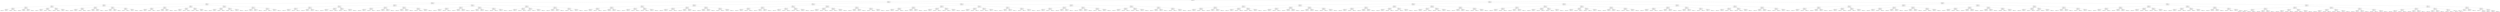 digraph G{
602373568 [label="Node{data=[3026, 3026]}"]
602373568 -> 252288051
252288051 [label="Node{data=[2222, 2222]}"]
252288051 -> 989074033
989074033 [label="Node{data=[1022, 1022]}"]
989074033 -> 1168431422
1168431422 [label="Node{data=[924, 924]}"]
1168431422 -> 1572189495
1572189495 [label="Node{data=[892, 892]}"]
1572189495 -> 505299638
505299638 [label="Node{data=[840, 840]}"]
505299638 -> 73641118
73641118 [label="Node{data=[832, 832]}"]
73641118 -> 1743648773
1743648773 [label="Node{data=[828, 828]}"]
1743648773 -> 394388930
394388930 [label="Node{data=[756, 756]}"]
394388930 -> 2078678646
2078678646 [label="Node{data=[742, 742]}"]
394388930 -> 1652050632
1652050632 [label="Node{data=[778, 778]}"]
1743648773 -> 1784523602
1784523602 [label="Node{data=[830, 830]}"]
1784523602 -> 1927998510
1927998510 [label="Node{data=[829, 829]}"]
1784523602 -> 968116651
968116651 [label="Node{data=[831, 831]}"]
73641118 -> 431651423
431651423 [label="Node{data=[836, 836]}"]
431651423 -> 515527937
515527937 [label="Node{data=[834, 834]}"]
515527937 -> 999575908
999575908 [label="Node{data=[833, 833]}"]
515527937 -> 544652972
544652972 [label="Node{data=[835, 835]}"]
431651423 -> 1783910527
1783910527 [label="Node{data=[838, 838]}"]
1783910527 -> 638194281
638194281 [label="Node{data=[837, 837]}"]
1783910527 -> 1066170557
1066170557 [label="Node{data=[839, 839]}"]
505299638 -> 714748478
714748478 [label="Node{data=[884, 884]}"]
714748478 -> 1652902074
1652902074 [label="Node{data=[844, 844]}"]
1652902074 -> 342530009
342530009 [label="Node{data=[842, 842]}"]
342530009 -> 1224694905
1224694905 [label="Node{data=[841, 841]}"]
342530009 -> 856661146
856661146 [label="Node{data=[843, 843]}"]
1652902074 -> 2064110297
2064110297 [label="Node{data=[859, 859]}"]
2064110297 -> 991123007
991123007 [label="Node{data=[847, 847]}"]
2064110297 -> 163432880
163432880 [label="Node{data=[873, 873]}"]
714748478 -> 1184460625
1184460625 [label="Node{data=[888, 888]}"]
1184460625 -> 55442497
55442497 [label="Node{data=[886, 886]}"]
55442497 -> 583983289
583983289 [label="Node{data=[885, 885]}"]
55442497 -> 1171868953
1171868953 [label="Node{data=[887, 887]}"]
1184460625 -> 1211580692
1211580692 [label="Node{data=[890, 890]}"]
1211580692 -> 611586983
611586983 [label="Node{data=[889, 889]}"]
1211580692 -> 1902830776
1902830776 [label="Node{data=[891, 891]}"]
1572189495 -> 2119491081
2119491081 [label="Node{data=[908, 908]}"]
2119491081 -> 211361590
211361590 [label="Node{data=[900, 900]}"]
211361590 -> 141876265
141876265 [label="Node{data=[896, 896]}"]
141876265 -> 773699259
773699259 [label="Node{data=[894, 894]}"]
773699259 -> 1994490343
1994490343 [label="Node{data=[893, 893]}"]
773699259 -> 843399330
843399330 [label="Node{data=[895, 895]}"]
141876265 -> 478041943
478041943 [label="Node{data=[898, 898]}"]
478041943 -> 1595249165
1595249165 [label="Node{data=[897, 897]}"]
478041943 -> 629268145
629268145 [label="Node{data=[899, 899]}"]
211361590 -> 1029298931
1029298931 [label="Node{data=[904, 904]}"]
1029298931 -> 1400108768
1400108768 [label="Node{data=[902, 902]}"]
1400108768 -> 545624953
545624953 [label="Node{data=[901, 901]}"]
1400108768 -> 190489998
190489998 [label="Node{data=[903, 903]}"]
1029298931 -> 2015848532
2015848532 [label="Node{data=[906, 906]}"]
2015848532 -> 883901766
883901766 [label="Node{data=[905, 905]}"]
2015848532 -> 943527665
943527665 [label="Node{data=[907, 907]}"]
2119491081 -> 1721086637
1721086637 [label="Node{data=[916, 916]}"]
1721086637 -> 624100323
624100323 [label="Node{data=[912, 912]}"]
624100323 -> 1803089782
1803089782 [label="Node{data=[910, 910]}"]
1803089782 -> 992149110
992149110 [label="Node{data=[909, 909]}"]
1803089782 -> 1885938533
1885938533 [label="Node{data=[911, 911]}"]
624100323 -> 1308105360
1308105360 [label="Node{data=[914, 914]}"]
1308105360 -> 1628931870
1628931870 [label="Node{data=[913, 913]}"]
1308105360 -> 1307182084
1307182084 [label="Node{data=[915, 915]}"]
1721086637 -> 1956734167
1956734167 [label="Node{data=[920, 920]}"]
1956734167 -> 2038484041
2038484041 [label="Node{data=[918, 918]}"]
2038484041 -> 619875088
619875088 [label="Node{data=[917, 917]}"]
2038484041 -> 967143854
967143854 [label="Node{data=[919, 919]}"]
1956734167 -> 1188900241
1188900241 [label="Node{data=[922, 922]}"]
1188900241 -> 968905607
968905607 [label="Node{data=[921, 921]}"]
1188900241 -> 156956068
156956068 [label="Node{data=[923, 923]}"]
1168431422 -> 459332896
459332896 [label="Node{data=[990, 990]}"]
459332896 -> 889113208
889113208 [label="Node{data=[940, 940]}"]
889113208 -> 261749515
261749515 [label="Node{data=[932, 932]}"]
261749515 -> 1370544265
1370544265 [label="Node{data=[928, 928]}"]
1370544265 -> 1277466178
1277466178 [label="Node{data=[926, 926]}"]
1277466178 -> 239806644
239806644 [label="Node{data=[925, 925]}"]
1277466178 -> 1321913301
1321913301 [label="Node{data=[927, 927]}"]
1370544265 -> 434714133
434714133 [label="Node{data=[930, 930]}"]
434714133 -> 1905735148
1905735148 [label="Node{data=[929, 929]}"]
434714133 -> 651083234
651083234 [label="Node{data=[931, 931]}"]
261749515 -> 1052921485
1052921485 [label="Node{data=[936, 936]}"]
1052921485 -> 1850449630
1850449630 [label="Node{data=[934, 934]}"]
1850449630 -> 649854638
649854638 [label="Node{data=[933, 933]}"]
1850449630 -> 1976133174
1976133174 [label="Node{data=[935, 935]}"]
1052921485 -> 1507059748
1507059748 [label="Node{data=[938, 938]}"]
1507059748 -> 1801203886
1801203886 [label="Node{data=[937, 937]}"]
1507059748 -> 309067237
309067237 [label="Node{data=[939, 939]}"]
889113208 -> 741200200
741200200 [label="Node{data=[982, 982]}"]
741200200 -> 1786355233
1786355233 [label="Node{data=[944, 944]}"]
1786355233 -> 1613367936
1613367936 [label="Node{data=[942, 942]}"]
1613367936 -> 769869749
769869749 [label="Node{data=[941, 941]}"]
1613367936 -> 1871078608
1871078608 [label="Node{data=[943, 943]}"]
1786355233 -> 1235777431
1235777431 [label="Node{data=[980, 980]}"]
1235777431 -> 2036734504
2036734504 [label="Node{data=[970, 970]}"]
1235777431 -> 1309615198
1309615198 [label="Node{data=[981, 981]}"]
741200200 -> 317946283
317946283 [label="Node{data=[986, 986]}"]
317946283 -> 409841837
409841837 [label="Node{data=[984, 984]}"]
409841837 -> 1368612562
1368612562 [label="Node{data=[983, 983]}"]
409841837 -> 1711910250
1711910250 [label="Node{data=[985, 985]}"]
317946283 -> 1866378785
1866378785 [label="Node{data=[988, 988]}"]
1866378785 -> 446923699
446923699 [label="Node{data=[987, 987]}"]
1866378785 -> 1359821819
1359821819 [label="Node{data=[989, 989]}"]
459332896 -> 2059710029
2059710029 [label="Node{data=[1006, 1006]}"]
2059710029 -> 1620138130
1620138130 [label="Node{data=[998, 998]}"]
1620138130 -> 1722409256
1722409256 [label="Node{data=[994, 994]}"]
1722409256 -> 1581505765
1581505765 [label="Node{data=[992, 992]}"]
1581505765 -> 19572646
19572646 [label="Node{data=[991, 991]}"]
1581505765 -> 1796549337
1796549337 [label="Node{data=[993, 993]}"]
1722409256 -> 1117533746
1117533746 [label="Node{data=[996, 996]}"]
1117533746 -> 41451120
41451120 [label="Node{data=[995, 995]}"]
1117533746 -> 1455156750
1455156750 [label="Node{data=[997, 997]}"]
1620138130 -> 347751906
347751906 [label="Node{data=[1002, 1002]}"]
347751906 -> 934595809
934595809 [label="Node{data=[1000, 1000]}"]
934595809 -> 1988018073
1988018073 [label="Node{data=[999, 999]}"]
934595809 -> 2134697158
2134697158 [label="Node{data=[1001, 1001]}"]
347751906 -> 963591062
963591062 [label="Node{data=[1004, 1004]}"]
963591062 -> 674048926
674048926 [label="Node{data=[1003, 1003]}"]
963591062 -> 724355957
724355957 [label="Node{data=[1005, 1005]}"]
2059710029 -> 858652674
858652674 [label="Node{data=[1014, 1014]}"]
858652674 -> 1943879290
1943879290 [label="Node{data=[1010, 1010]}"]
1943879290 -> 846043716
846043716 [label="Node{data=[1008, 1008]}"]
846043716 -> 2136447007
2136447007 [label="Node{data=[1007, 1007]}"]
846043716 -> 1010481639
1010481639 [label="Node{data=[1009, 1009]}"]
1943879290 -> 646868724
646868724 [label="Node{data=[1012, 1012]}"]
646868724 -> 2028957659
2028957659 [label="Node{data=[1011, 1011]}"]
646868724 -> 993757113
993757113 [label="Node{data=[1013, 1013]}"]
858652674 -> 1386734776
1386734776 [label="Node{data=[1018, 1018]}"]
1386734776 -> 118213078
118213078 [label="Node{data=[1016, 1016]}"]
118213078 -> 68812635
68812635 [label="Node{data=[1015, 1015]}"]
118213078 -> 1668855342
1668855342 [label="Node{data=[1017, 1017]}"]
1386734776 -> 236395741
236395741 [label="Node{data=[1020, 1020]}"]
236395741 -> 1468740016
1468740016 [label="Node{data=[1019, 1019]}"]
236395741 -> 480509757
480509757 [label="Node{data=[1021, 1021]}"]
989074033 -> 986506049
986506049 [label="Node{data=[2035, 2035]}"]
986506049 -> 202105137
202105137 [label="Node{data=[1534, 1534]}"]
202105137 -> 33773489
33773489 [label="Node{data=[1518, 1518]}"]
33773489 -> 31070939
31070939 [label="Node{data=[1404, 1404]}"]
31070939 -> 1548826442
1548826442 [label="Node{data=[1345, 1345]}"]
1548826442 -> 251676568
251676568 [label="Node{data=[1024, 1024]}"]
251676568 -> 396769046
396769046 [label="Node{data=[1023, 1023]}"]
251676568 -> 1190915067
1190915067 [label="Node{data=[1065, 1065]}"]
1548826442 -> 323321609
323321609 [label="Node{data=[1371, 1371]}"]
323321609 -> 519362174
519362174 [label="Node{data=[1370, 1370]}"]
323321609 -> 944524337
944524337 [label="Node{data=[1372, 1372]}"]
31070939 -> 569494768
569494768 [label="Node{data=[1514, 1514]}"]
569494768 -> 435442416
435442416 [label="Node{data=[1460, 1460]}"]
435442416 -> 554381462
554381462 [label="Node{data=[1445, 1445]}"]
435442416 -> 2080165186
2080165186 [label="Node{data=[1513, 1513]}"]
569494768 -> 1413814401
1413814401 [label="Node{data=[1516, 1516]}"]
1413814401 -> 1872601899
1872601899 [label="Node{data=[1515, 1515]}"]
1413814401 -> 401256910
401256910 [label="Node{data=[1517, 1517]}"]
33773489 -> 182581420
182581420 [label="Node{data=[1526, 1526]}"]
182581420 -> 1981577313
1981577313 [label="Node{data=[1522, 1522]}"]
1981577313 -> 1956256114
1956256114 [label="Node{data=[1520, 1520]}"]
1956256114 -> 918332142
918332142 [label="Node{data=[1519, 1519]}"]
1956256114 -> 857540621
857540621 [label="Node{data=[1521, 1521]}"]
1981577313 -> 651665791
651665791 [label="Node{data=[1524, 1524]}"]
651665791 -> 44203358
44203358 [label="Node{data=[1523, 1523]}"]
651665791 -> 1364853814
1364853814 [label="Node{data=[1525, 1525]}"]
182581420 -> 182203248
182203248 [label="Node{data=[1530, 1530]}"]
182203248 -> 295413517
295413517 [label="Node{data=[1528, 1528]}"]
295413517 -> 12738797
12738797 [label="Node{data=[1527, 1527]}"]
295413517 -> 20492151
20492151 [label="Node{data=[1529, 1529]}"]
182203248 -> 1779714963
1779714963 [label="Node{data=[1532, 1532]}"]
1779714963 -> 645610003
645610003 [label="Node{data=[1531, 1531]}"]
1779714963 -> 900592441
900592441 [label="Node{data=[1533, 1533]}"]
202105137 -> 1907007980
1907007980 [label="Node{data=[2019, 2019]}"]
1907007980 -> 967455897
967455897 [label="Node{data=[1584, 1584]}"]
967455897 -> 1191066141
1191066141 [label="Node{data=[1538, 1538]}"]
1191066141 -> 479210944
479210944 [label="Node{data=[1536, 1536]}"]
479210944 -> 940661375
940661375 [label="Node{data=[1535, 1535]}"]
479210944 -> 1350024984
1350024984 [label="Node{data=[1537, 1537]}"]
1191066141 -> 1735285209
1735285209 [label="Node{data=[1540, 1540]}"]
1735285209 -> 2056099545
2056099545 [label="Node{data=[1539, 1539]}"]
1735285209 -> 1216211285
1216211285 [label="Node{data=[1577, 1577]}"]
967455897 -> 631177277
631177277 [label="Node{data=[1708, 1708]}"]
631177277 -> 816457158
816457158 [label="Node{data=[1639, 1639]}"]
816457158 -> 638010964
638010964 [label="Node{data=[1623, 1623]}"]
816457158 -> 18293888
18293888 [label="Node{data=[1673, 1673]}"]
631177277 -> 1557414519
1557414519 [label="Node{data=[2017, 2017]}"]
1557414519 -> 1026672702
1026672702 [label="Node{data=[1969, 1969]}"]
1557414519 -> 563612714
563612714 [label="Node{data=[2018, 2018]}"]
1907007980 -> 429072317
429072317 [label="Node{data=[2027, 2027]}"]
429072317 -> 1730814210
1730814210 [label="Node{data=[2023, 2023]}"]
1730814210 -> 1416193505
1416193505 [label="Node{data=[2021, 2021]}"]
1416193505 -> 896649754
896649754 [label="Node{data=[2020, 2020]}"]
1416193505 -> 882787838
882787838 [label="Node{data=[2022, 2022]}"]
1730814210 -> 42618974
42618974 [label="Node{data=[2025, 2025]}"]
42618974 -> 500398979
500398979 [label="Node{data=[2024, 2024]}"]
42618974 -> 650724153
650724153 [label="Node{data=[2026, 2026]}"]
429072317 -> 1623081899
1623081899 [label="Node{data=[2031, 2031]}"]
1623081899 -> 820442946
820442946 [label="Node{data=[2029, 2029]}"]
820442946 -> 913280446
913280446 [label="Node{data=[2028, 2028]}"]
820442946 -> 1523830977
1523830977 [label="Node{data=[2030, 2030]}"]
1623081899 -> 1214407467
1214407467 [label="Node{data=[2033, 2033]}"]
1214407467 -> 1337577858
1337577858 [label="Node{data=[2032, 2032]}"]
1214407467 -> 99727286
99727286 [label="Node{data=[2034, 2034]}"]
986506049 -> 1096821265
1096821265 [label="Node{data=[2137, 2137]}"]
1096821265 -> 440427053
440427053 [label="Node{data=[2075, 2075]}"]
440427053 -> 460625190
460625190 [label="Node{data=[2043, 2043]}"]
460625190 -> 321969657
321969657 [label="Node{data=[2039, 2039]}"]
321969657 -> 1396722988
1396722988 [label="Node{data=[2037, 2037]}"]
1396722988 -> 1242045539
1242045539 [label="Node{data=[2036, 2036]}"]
1396722988 -> 1969909153
1969909153 [label="Node{data=[2038, 2038]}"]
321969657 -> 1612757472
1612757472 [label="Node{data=[2041, 2041]}"]
1612757472 -> 827896293
827896293 [label="Node{data=[2040, 2040]}"]
1612757472 -> 1002002601
1002002601 [label="Node{data=[2042, 2042]}"]
460625190 -> 488127770
488127770 [label="Node{data=[2047, 2047]}"]
488127770 -> 2022865120
2022865120 [label="Node{data=[2045, 2045]}"]
2022865120 -> 212937102
212937102 [label="Node{data=[2044, 2044]}"]
2022865120 -> 2101101729
2101101729 [label="Node{data=[2046, 2046]}"]
488127770 -> 563103473
563103473 [label="Node{data=[2049, 2049]}"]
563103473 -> 1252949851
1252949851 [label="Node{data=[2048, 2048]}"]
563103473 -> 1339474649
1339474649 [label="Node{data=[2074, 2074]}"]
440427053 -> 1355849422
1355849422 [label="Node{data=[2083, 2083]}"]
1355849422 -> 1934949867
1934949867 [label="Node{data=[2079, 2079]}"]
1934949867 -> 1253638269
1253638269 [label="Node{data=[2077, 2077]}"]
1253638269 -> 864080889
864080889 [label="Node{data=[2076, 2076]}"]
1253638269 -> 1735531945
1735531945 [label="Node{data=[2078, 2078]}"]
1934949867 -> 857546505
857546505 [label="Node{data=[2081, 2081]}"]
857546505 -> 832916479
832916479 [label="Node{data=[2080, 2080]}"]
857546505 -> 76499241
76499241 [label="Node{data=[2082, 2082]}"]
1355849422 -> 1936163652
1936163652 [label="Node{data=[2087, 2087]}"]
1936163652 -> 676937590
676937590 [label="Node{data=[2085, 2085]}"]
676937590 -> 867722033
867722033 [label="Node{data=[2084, 2084]}"]
676937590 -> 1291891310
1291891310 [label="Node{data=[2086, 2086]}"]
1936163652 -> 36861225
36861225 [label="Node{data=[2110, 2110]}"]
36861225 -> 1676757142
1676757142 [label="Node{data=[2105, 2105]}"]
36861225 -> 320871986
320871986 [label="Node{data=[2124, 2124]}"]
1096821265 -> 1534811642
1534811642 [label="Node{data=[2153, 2153]}"]
1534811642 -> 1257369729
1257369729 [label="Node{data=[2145, 2145]}"]
1257369729 -> 590197937
590197937 [label="Node{data=[2141, 2141]}"]
590197937 -> 812642152
812642152 [label="Node{data=[2139, 2139]}"]
812642152 -> 830136338
830136338 [label="Node{data=[2138, 2138]}"]
812642152 -> 1959422788
1959422788 [label="Node{data=[2140, 2140]}"]
590197937 -> 973914448
973914448 [label="Node{data=[2143, 2143]}"]
973914448 -> 1977052630
1977052630 [label="Node{data=[2142, 2142]}"]
973914448 -> 323709198
323709198 [label="Node{data=[2144, 2144]}"]
1257369729 -> 880582760
880582760 [label="Node{data=[2149, 2149]}"]
880582760 -> 1755767286
1755767286 [label="Node{data=[2147, 2147]}"]
1755767286 -> 651270377
651270377 [label="Node{data=[2146, 2146]}"]
1755767286 -> 1847232036
1847232036 [label="Node{data=[2148, 2148]}"]
880582760 -> 1068762223
1068762223 [label="Node{data=[2151, 2151]}"]
1068762223 -> 1623391038
1623391038 [label="Node{data=[2150, 2150]}"]
1068762223 -> 1249779999
1249779999 [label="Node{data=[2152, 2152]}"]
1534811642 -> 1886365138
1886365138 [label="Node{data=[2214, 2214]}"]
1886365138 -> 1869037772
1869037772 [label="Node{data=[2210, 2210]}"]
1869037772 -> 411782421
411782421 [label="Node{data=[2208, 2208]}"]
411782421 -> 591847874
591847874 [label="Node{data=[2185, 2185]}"]
411782421 -> 772440397
772440397 [label="Node{data=[2209, 2209]}"]
1869037772 -> 2076104032
2076104032 [label="Node{data=[2212, 2212]}"]
2076104032 -> 958389479
958389479 [label="Node{data=[2211, 2211]}"]
2076104032 -> 767779575
767779575 [label="Node{data=[2213, 2213]}"]
1886365138 -> 1463394027
1463394027 [label="Node{data=[2218, 2218]}"]
1463394027 -> 1520522425
1520522425 [label="Node{data=[2216, 2216]}"]
1520522425 -> 496915438
496915438 [label="Node{data=[2215, 2215]}"]
1520522425 -> 737959536
737959536 [label="Node{data=[2217, 2217]}"]
1463394027 -> 816399138
816399138 [label="Node{data=[2220, 2220]}"]
816399138 -> 1618861330
1618861330 [label="Node{data=[2219, 2219]}"]
816399138 -> 261350352
261350352 [label="Node{data=[2221, 2221]}"]
252288051 -> 1188377484
1188377484 [label="Node{data=[2648, 2648]}"]
1188377484 -> 1008719911
1008719911 [label="Node{data=[2401, 2401]}"]
1008719911 -> 847513595
847513595 [label="Node{data=[2289, 2289]}"]
847513595 -> 580513560
580513560 [label="Node{data=[2273, 2273]}"]
580513560 -> 1296032148
1296032148 [label="Node{data=[2230, 2230]}"]
1296032148 -> 254007028
254007028 [label="Node{data=[2226, 2226]}"]
254007028 -> 495625012
495625012 [label="Node{data=[2224, 2224]}"]
495625012 -> 1879473842
1879473842 [label="Node{data=[2223, 2223]}"]
495625012 -> 1116148327
1116148327 [label="Node{data=[2225, 2225]}"]
254007028 -> 1401092277
1401092277 [label="Node{data=[2228, 2228]}"]
1401092277 -> 467235570
467235570 [label="Node{data=[2227, 2227]}"]
1401092277 -> 1491692757
1491692757 [label="Node{data=[2229, 2229]}"]
1296032148 -> 579291525
579291525 [label="Node{data=[2234, 2234]}"]
579291525 -> 1711557168
1711557168 [label="Node{data=[2232, 2232]}"]
1711557168 -> 916122336
916122336 [label="Node{data=[2231, 2231]}"]
1711557168 -> 629585698
629585698 [label="Node{data=[2233, 2233]}"]
579291525 -> 1037375862
1037375862 [label="Node{data=[2271, 2271]}"]
1037375862 -> 2042925366
2042925366 [label="Node{data=[2235, 2235]}"]
1037375862 -> 409512196
409512196 [label="Node{data=[2272, 2272]}"]
580513560 -> 138879628
138879628 [label="Node{data=[2281, 2281]}"]
138879628 -> 491553883
491553883 [label="Node{data=[2277, 2277]}"]
491553883 -> 1088224229
1088224229 [label="Node{data=[2275, 2275]}"]
1088224229 -> 488725107
488725107 [label="Node{data=[2274, 2274]}"]
1088224229 -> 750999577
750999577 [label="Node{data=[2276, 2276]}"]
491553883 -> 1431596934
1431596934 [label="Node{data=[2279, 2279]}"]
1431596934 -> 1928373530
1928373530 [label="Node{data=[2278, 2278]}"]
1431596934 -> 1704303605
1704303605 [label="Node{data=[2280, 2280]}"]
138879628 -> 1403000014
1403000014 [label="Node{data=[2285, 2285]}"]
1403000014 -> 637434211
637434211 [label="Node{data=[2283, 2283]}"]
637434211 -> 1389478067
1389478067 [label="Node{data=[2282, 2282]}"]
637434211 -> 466793263
466793263 [label="Node{data=[2284, 2284]}"]
1403000014 -> 1208472319
1208472319 [label="Node{data=[2287, 2287]}"]
1208472319 -> 509911037
509911037 [label="Node{data=[2286, 2286]}"]
1208472319 -> 1114374362
1114374362 [label="Node{data=[2288, 2288]}"]
847513595 -> 1286178931
1286178931 [label="Node{data=[2385, 2385]}"]
1286178931 -> 986655539
986655539 [label="Node{data=[2351, 2351]}"]
986655539 -> 15646944
15646944 [label="Node{data=[2293, 2293]}"]
15646944 -> 581331703
581331703 [label="Node{data=[2291, 2291]}"]
581331703 -> 583828672
583828672 [label="Node{data=[2290, 2290]}"]
581331703 -> 1629070617
1629070617 [label="Node{data=[2292, 2292]}"]
15646944 -> 386301978
386301978 [label="Node{data=[2295, 2295]}"]
386301978 -> 107393503
107393503 [label="Node{data=[2294, 2294]}"]
386301978 -> 1087037271
1087037271 [label="Node{data=[2296, 2296]}"]
986655539 -> 1817676602
1817676602 [label="Node{data=[2381, 2381]}"]
1817676602 -> 1341309178
1341309178 [label="Node{data=[2379, 2379]}"]
1341309178 -> 2083088530
2083088530 [label="Node{data=[2378, 2378]}"]
1341309178 -> 1779380263
1779380263 [label="Node{data=[2380, 2380]}"]
1817676602 -> 978413575
978413575 [label="Node{data=[2383, 2383]}"]
978413575 -> 1669171879
1669171879 [label="Node{data=[2382, 2382]}"]
978413575 -> 1411842978
1411842978 [label="Node{data=[2384, 2384]}"]
1286178931 -> 1203412745
1203412745 [label="Node{data=[2393, 2393]}"]
1203412745 -> 1981466281
1981466281 [label="Node{data=[2389, 2389]}"]
1981466281 -> 2034061951
2034061951 [label="Node{data=[2387, 2387]}"]
2034061951 -> 367752425
367752425 [label="Node{data=[2386, 2386]}"]
2034061951 -> 112915338
112915338 [label="Node{data=[2388, 2388]}"]
1981466281 -> 641024634
641024634 [label="Node{data=[2391, 2391]}"]
641024634 -> 889733737
889733737 [label="Node{data=[2390, 2390]}"]
641024634 -> 2072650781
2072650781 [label="Node{data=[2392, 2392]}"]
1203412745 -> 721268293
721268293 [label="Node{data=[2397, 2397]}"]
721268293 -> 643244018
643244018 [label="Node{data=[2395, 2395]}"]
643244018 -> 1371216475
1371216475 [label="Node{data=[2394, 2394]}"]
643244018 -> 2067494589
2067494589 [label="Node{data=[2396, 2396]}"]
721268293 -> 1014198297
1014198297 [label="Node{data=[2399, 2399]}"]
1014198297 -> 583352554
583352554 [label="Node{data=[2398, 2398]}"]
1014198297 -> 723910443
723910443 [label="Node{data=[2400, 2400]}"]
1008719911 -> 185330284
185330284 [label="Node{data=[2462, 2462]}"]
185330284 -> 752857260
752857260 [label="Node{data=[2417, 2417]}"]
752857260 -> 613775309
613775309 [label="Node{data=[2409, 2409]}"]
613775309 -> 541919443
541919443 [label="Node{data=[2405, 2405]}"]
541919443 -> 1958862396
1958862396 [label="Node{data=[2403, 2403]}"]
1958862396 -> 634014424
634014424 [label="Node{data=[2402, 2402]}"]
1958862396 -> 711879347
711879347 [label="Node{data=[2404, 2404]}"]
541919443 -> 1647178941
1647178941 [label="Node{data=[2407, 2407]}"]
1647178941 -> 417855226
417855226 [label="Node{data=[2406, 2406]}"]
1647178941 -> 1871508404
1871508404 [label="Node{data=[2408, 2408]}"]
613775309 -> 921581316
921581316 [label="Node{data=[2413, 2413]}"]
921581316 -> 996910456
996910456 [label="Node{data=[2411, 2411]}"]
996910456 -> 480040137
480040137 [label="Node{data=[2410, 2410]}"]
996910456 -> 344294845
344294845 [label="Node{data=[2412, 2412]}"]
921581316 -> 1402263102
1402263102 [label="Node{data=[2415, 2415]}"]
1402263102 -> 900917585
900917585 [label="Node{data=[2414, 2414]}"]
1402263102 -> 1341282738
1341282738 [label="Node{data=[2416, 2416]}"]
752857260 -> 2011334044
2011334044 [label="Node{data=[2425, 2425]}"]
2011334044 -> 45254776
45254776 [label="Node{data=[2421, 2421]}"]
45254776 -> 543691038
543691038 [label="Node{data=[2419, 2419]}"]
543691038 -> 2097865576
2097865576 [label="Node{data=[2418, 2418]}"]
543691038 -> 514279216
514279216 [label="Node{data=[2420, 2420]}"]
45254776 -> 146865620
146865620 [label="Node{data=[2423, 2423]}"]
146865620 -> 1749085491
1749085491 [label="Node{data=[2422, 2422]}"]
146865620 -> 1115374320
1115374320 [label="Node{data=[2424, 2424]}"]
2011334044 -> 1723925320
1723925320 [label="Node{data=[2458, 2458]}"]
1723925320 -> 1767926809
1767926809 [label="Node{data=[2456, 2456]}"]
1767926809 -> 111558003
111558003 [label="Node{data=[2452, 2452]}"]
1767926809 -> 517112725
517112725 [label="Node{data=[2457, 2457]}"]
1723925320 -> 1894189124
1894189124 [label="Node{data=[2460, 2460]}"]
1894189124 -> 445489893
445489893 [label="Node{data=[2459, 2459]}"]
1894189124 -> 762792290
762792290 [label="Node{data=[2461, 2461]}"]
185330284 -> 666089842
666089842 [label="Node{data=[2566, 2566]}"]
666089842 -> 1868439784
1868439784 [label="Node{data=[2483, 2483]}"]
1868439784 -> 414395756
414395756 [label="Node{data=[2466, 2466]}"]
414395756 -> 261643073
261643073 [label="Node{data=[2464, 2464]}"]
261643073 -> 903486441
903486441 [label="Node{data=[2463, 2463]}"]
261643073 -> 731722970
731722970 [label="Node{data=[2465, 2465]}"]
414395756 -> 709145736
709145736 [label="Node{data=[2468, 2468]}"]
709145736 -> 1733013714
1733013714 [label="Node{data=[2467, 2467]}"]
709145736 -> 36436609
36436609 [label="Node{data=[2469, 2469]}"]
1868439784 -> 1079129594
1079129594 [label="Node{data=[2534, 2534]}"]
1079129594 -> 1329412492
1329412492 [label="Node{data=[2503, 2503]}"]
1329412492 -> 1967840665
1967840665 [label="Node{data=[2502, 2502]}"]
1329412492 -> 677957187
677957187 [label="Node{data=[2504, 2504]}"]
1079129594 -> 2042942289
2042942289 [label="Node{data=[2564, 2564]}"]
2042942289 -> 1603499196
1603499196 [label="Node{data=[2563, 2563]}"]
2042942289 -> 2090261698
2090261698 [label="Node{data=[2565, 2565]}"]
666089842 -> 316809157
316809157 [label="Node{data=[2640, 2640]}"]
316809157 -> 1306728595
1306728595 [label="Node{data=[2636, 2636]}"]
1306728595 -> 160543495
160543495 [label="Node{data=[2602, 2602]}"]
160543495 -> 1126895163
1126895163 [label="Node{data=[2597, 2597]}"]
160543495 -> 1094008236
1094008236 [label="Node{data=[2609, 2609]}"]
1306728595 -> 340230809
340230809 [label="Node{data=[2638, 2638]}"]
340230809 -> 281678493
281678493 [label="Node{data=[2637, 2637]}"]
340230809 -> 185310313
185310313 [label="Node{data=[2639, 2639]}"]
316809157 -> 1673201913
1673201913 [label="Node{data=[2644, 2644]}"]
1673201913 -> 1262488925
1262488925 [label="Node{data=[2642, 2642]}"]
1262488925 -> 190750802
190750802 [label="Node{data=[2641, 2641]}"]
1262488925 -> 1549901188
1549901188 [label="Node{data=[2643, 2643]}"]
1673201913 -> 1738979889
1738979889 [label="Node{data=[2646, 2646]}"]
1738979889 -> 751266173
751266173 [label="Node{data=[2645, 2645]}"]
1738979889 -> 1382355079
1382355079 [label="Node{data=[2647, 2647]}"]
1188377484 -> 37235442
37235442 [label="Node{data=[2726, 2726]}"]
37235442 -> 1352499126
1352499126 [label="Node{data=[2694, 2694]}"]
1352499126 -> 1199994969
1199994969 [label="Node{data=[2664, 2664]}"]
1199994969 -> 1025353990
1025353990 [label="Node{data=[2656, 2656]}"]
1025353990 -> 2117168109
2117168109 [label="Node{data=[2652, 2652]}"]
2117168109 -> 1173019474
1173019474 [label="Node{data=[2650, 2650]}"]
1173019474 -> 827991814
827991814 [label="Node{data=[2649, 2649]}"]
1173019474 -> 1633680818
1633680818 [label="Node{data=[2651, 2651]}"]
2117168109 -> 340036727
340036727 [label="Node{data=[2654, 2654]}"]
340036727 -> 124249574
124249574 [label="Node{data=[2653, 2653]}"]
340036727 -> 1734705179
1734705179 [label="Node{data=[2655, 2655]}"]
1025353990 -> 2043233064
2043233064 [label="Node{data=[2660, 2660]}"]
2043233064 -> 1230917458
1230917458 [label="Node{data=[2658, 2658]}"]
1230917458 -> 1907284810
1907284810 [label="Node{data=[2657, 2657]}"]
1230917458 -> 973142076
973142076 [label="Node{data=[2659, 2659]}"]
2043233064 -> 157494359
157494359 [label="Node{data=[2662, 2662]}"]
157494359 -> 855426806
855426806 [label="Node{data=[2661, 2661]}"]
157494359 -> 890191720
890191720 [label="Node{data=[2663, 2663]}"]
1199994969 -> 150204653
150204653 [label="Node{data=[2672, 2672]}"]
150204653 -> 409105456
409105456 [label="Node{data=[2668, 2668]}"]
409105456 -> 1283312316
1283312316 [label="Node{data=[2666, 2666]}"]
1283312316 -> 4544548
4544548 [label="Node{data=[2665, 2665]}"]
1283312316 -> 388412505
388412505 [label="Node{data=[2667, 2667]}"]
409105456 -> 485392761
485392761 [label="Node{data=[2670, 2670]}"]
485392761 -> 1055162482
1055162482 [label="Node{data=[2669, 2669]}"]
485392761 -> 340425714
340425714 [label="Node{data=[2671, 2671]}"]
150204653 -> 921469278
921469278 [label="Node{data=[2690, 2690]}"]
921469278 -> 1583426483
1583426483 [label="Node{data=[2674, 2674]}"]
1583426483 -> 1151129373
1151129373 [label="Node{data=[2673, 2673]}"]
1583426483 -> 55484823
55484823 [label="Node{data=[2679, 2679]}"]
921469278 -> 1375352529
1375352529 [label="Node{data=[2692, 2692]}"]
1375352529 -> 110212078
110212078 [label="Node{data=[2691, 2691]}"]
1375352529 -> 605530142
605530142 [label="Node{data=[2693, 2693]}"]
1352499126 -> 1378084626
1378084626 [label="Node{data=[2710, 2710]}"]
1378084626 -> 1391398713
1391398713 [label="Node{data=[2702, 2702]}"]
1391398713 -> 1500170313
1500170313 [label="Node{data=[2698, 2698]}"]
1500170313 -> 1076157474
1076157474 [label="Node{data=[2696, 2696]}"]
1076157474 -> 234006595
234006595 [label="Node{data=[2695, 2695]}"]
1076157474 -> 659486723
659486723 [label="Node{data=[2697, 2697]}"]
1500170313 -> 686380067
686380067 [label="Node{data=[2700, 2700]}"]
686380067 -> 1321879760
1321879760 [label="Node{data=[2699, 2699]}"]
686380067 -> 1457668602
1457668602 [label="Node{data=[2701, 2701]}"]
1391398713 -> 104609221
104609221 [label="Node{data=[2706, 2706]}"]
104609221 -> 1687560557
1687560557 [label="Node{data=[2704, 2704]}"]
1687560557 -> 2013686247
2013686247 [label="Node{data=[2703, 2703]}"]
1687560557 -> 1009719948
1009719948 [label="Node{data=[2705, 2705]}"]
104609221 -> 1541046993
1541046993 [label="Node{data=[2708, 2708]}"]
1541046993 -> 244469134
244469134 [label="Node{data=[2707, 2707]}"]
1541046993 -> 1167086826
1167086826 [label="Node{data=[2709, 2709]}"]
1378084626 -> 28302766
28302766 [label="Node{data=[2718, 2718]}"]
28302766 -> 241961792
241961792 [label="Node{data=[2714, 2714]}"]
241961792 -> 302963006
302963006 [label="Node{data=[2712, 2712]}"]
302963006 -> 1442769041
1442769041 [label="Node{data=[2711, 2711]}"]
302963006 -> 709041453
709041453 [label="Node{data=[2713, 2713]}"]
241961792 -> 1151018286
1151018286 [label="Node{data=[2716, 2716]}"]
1151018286 -> 540595114
540595114 [label="Node{data=[2715, 2715]}"]
1151018286 -> 44047708
44047708 [label="Node{data=[2717, 2717]}"]
28302766 -> 809030224
809030224 [label="Node{data=[2722, 2722]}"]
809030224 -> 764879660
764879660 [label="Node{data=[2720, 2720]}"]
764879660 -> 1263800503
1263800503 [label="Node{data=[2719, 2719]}"]
764879660 -> 1235009148
1235009148 [label="Node{data=[2721, 2721]}"]
809030224 -> 1061179213
1061179213 [label="Node{data=[2724, 2724]}"]
1061179213 -> 735741386
735741386 [label="Node{data=[2723, 2723]}"]
1061179213 -> 1080097198
1080097198 [label="Node{data=[2725, 2725]}"]
37235442 -> 1822670976
1822670976 [label="Node{data=[2994, 2994]}"]
1822670976 -> 1369751678
1369751678 [label="Node{data=[2742, 2742]}"]
1369751678 -> 783285077
783285077 [label="Node{data=[2734, 2734]}"]
783285077 -> 1766185639
1766185639 [label="Node{data=[2730, 2730]}"]
1766185639 -> 454078671
454078671 [label="Node{data=[2728, 2728]}"]
454078671 -> 1816147171
1816147171 [label="Node{data=[2727, 2727]}"]
454078671 -> 1029971821
1029971821 [label="Node{data=[2729, 2729]}"]
1766185639 -> 2058578564
2058578564 [label="Node{data=[2732, 2732]}"]
2058578564 -> 1681603541
1681603541 [label="Node{data=[2731, 2731]}"]
2058578564 -> 162659485
162659485 [label="Node{data=[2733, 2733]}"]
783285077 -> 338892209
338892209 [label="Node{data=[2738, 2738]}"]
338892209 -> 1966455545
1966455545 [label="Node{data=[2736, 2736]}"]
1966455545 -> 1215156761
1215156761 [label="Node{data=[2735, 2735]}"]
1966455545 -> 1321114269
1321114269 [label="Node{data=[2737, 2737]}"]
338892209 -> 1118601318
1118601318 [label="Node{data=[2740, 2740]}"]
1118601318 -> 437655736
437655736 [label="Node{data=[2739, 2739]}"]
1118601318 -> 1020132601
1020132601 [label="Node{data=[2741, 2741]}"]
1369751678 -> 111010703
111010703 [label="Node{data=[2941, 2941]}"]
111010703 -> 538246282
538246282 [label="Node{data=[2781, 2781]}"]
538246282 -> 174978024
174978024 [label="Node{data=[2744, 2744]}"]
174978024 -> 1494547560
1494547560 [label="Node{data=[2743, 2743]}"]
174978024 -> 813497694
813497694 [label="Node{data=[2769, 2769]}"]
538246282 -> 923510647
923510647 [label="Node{data=[2878, 2878]}"]
923510647 -> 1377628365
1377628365 [label="Node{data=[2796, 2796]}"]
923510647 -> 748007770
748007770 [label="Node{data=[2896, 2896]}"]
111010703 -> 2077503387
2077503387 [label="Node{data=[2990, 2990]}"]
2077503387 -> 286138249
286138249 [label="Node{data=[2988, 2988]}"]
286138249 -> 606150653
606150653 [label="Node{data=[2973, 2973]}"]
286138249 -> 633304386
633304386 [label="Node{data=[2989, 2989]}"]
2077503387 -> 2135764633
2135764633 [label="Node{data=[2992, 2992]}"]
2135764633 -> 517899438
517899438 [label="Node{data=[2991, 2991]}"]
2135764633 -> 850177663
850177663 [label="Node{data=[2993, 2993]}"]
1822670976 -> 1818740749
1818740749 [label="Node{data=[3010, 3010]}"]
1818740749 -> 2051545854
2051545854 [label="Node{data=[3002, 3002]}"]
2051545854 -> 274275053
274275053 [label="Node{data=[2998, 2998]}"]
274275053 -> 1196523983
1196523983 [label="Node{data=[2996, 2996]}"]
1196523983 -> 354684552
354684552 [label="Node{data=[2995, 2995]}"]
1196523983 -> 797014328
797014328 [label="Node{data=[2997, 2997]}"]
274275053 -> 2002223191
2002223191 [label="Node{data=[3000, 3000]}"]
2002223191 -> 1019422859
1019422859 [label="Node{data=[2999, 2999]}"]
2002223191 -> 161882581
161882581 [label="Node{data=[3001, 3001]}"]
2051545854 -> 768262496
768262496 [label="Node{data=[3006, 3006]}"]
768262496 -> 1716828598
1716828598 [label="Node{data=[3004, 3004]}"]
1716828598 -> 1131823751
1131823751 [label="Node{data=[3003, 3003]}"]
1716828598 -> 2070313909
2070313909 [label="Node{data=[3005, 3005]}"]
768262496 -> 6059128
6059128 [label="Node{data=[3008, 3008]}"]
6059128 -> 1124529356
1124529356 [label="Node{data=[3007, 3007]}"]
6059128 -> 840295505
840295505 [label="Node{data=[3009, 3009]}"]
1818740749 -> 2061929077
2061929077 [label="Node{data=[3018, 3018]}"]
2061929077 -> 427478757
427478757 [label="Node{data=[3014, 3014]}"]
427478757 -> 1840183698
1840183698 [label="Node{data=[3012, 3012]}"]
1840183698 -> 1879355162
1879355162 [label="Node{data=[3011, 3011]}"]
1840183698 -> 1056908877
1056908877 [label="Node{data=[3013, 3013]}"]
427478757 -> 1899879057
1899879057 [label="Node{data=[3016, 3016]}"]
1899879057 -> 1799741261
1799741261 [label="Node{data=[3015, 3015]}"]
1899879057 -> 1055707456
1055707456 [label="Node{data=[3017, 3017]}"]
2061929077 -> 2036745630
2036745630 [label="Node{data=[3022, 3022]}"]
2036745630 -> 1712382321
1712382321 [label="Node{data=[3020, 3020]}"]
1712382321 -> 602596681
602596681 [label="Node{data=[3019, 3019]}"]
1712382321 -> 2069124773
2069124773 [label="Node{data=[3021, 3021]}"]
2036745630 -> 819312356
819312356 [label="Node{data=[3024, 3024]}"]
819312356 -> 1362084582
1362084582 [label="Node{data=[3023, 3023]}"]
819312356 -> 630961447
630961447 [label="Node{data=[3025, 3025]}"]
602373568 -> 2082684495
2082684495 [label="Node{data=[5214, 5214]}"]
2082684495 -> 1641862585
1641862585 [label="Node{data=[3902, 3902]}"]
1641862585 -> 1313543062
1313543062 [label="Node{data=[3639, 3639]}"]
1313543062 -> 906081781
906081781 [label="Node{data=[3092, 3092]}"]
906081781 -> 1395995708
1395995708 [label="Node{data=[3076, 3076]}"]
1395995708 -> 1422086910
1422086910 [label="Node{data=[3068, 3068]}"]
1422086910 -> 1115831379
1115831379 [label="Node{data=[3064, 3064]}"]
1115831379 -> 2039973867
2039973867 [label="Node{data=[3062, 3062]}"]
2039973867 -> 66705457
66705457 [label="Node{data=[3061, 3061]}"]
2039973867 -> 1298345490
1298345490 [label="Node{data=[3063, 3063]}"]
1115831379 -> 508621641
508621641 [label="Node{data=[3066, 3066]}"]
508621641 -> 1539151799
1539151799 [label="Node{data=[3065, 3065]}"]
508621641 -> 373875873
373875873 [label="Node{data=[3067, 3067]}"]
1422086910 -> 1116687300
1116687300 [label="Node{data=[3072, 3072]}"]
1116687300 -> 1532764775
1532764775 [label="Node{data=[3070, 3070]}"]
1532764775 -> 1818957460
1818957460 [label="Node{data=[3069, 3069]}"]
1532764775 -> 1029147220
1029147220 [label="Node{data=[3071, 3071]}"]
1116687300 -> 87959377
87959377 [label="Node{data=[3074, 3074]}"]
87959377 -> 1061909131
1061909131 [label="Node{data=[3073, 3073]}"]
87959377 -> 186653760
186653760 [label="Node{data=[3075, 3075]}"]
1395995708 -> 170140250
170140250 [label="Node{data=[3084, 3084]}"]
170140250 -> 2127861984
2127861984 [label="Node{data=[3080, 3080]}"]
2127861984 -> 443507355
443507355 [label="Node{data=[3078, 3078]}"]
443507355 -> 287752074
287752074 [label="Node{data=[3077, 3077]}"]
443507355 -> 985360646
985360646 [label="Node{data=[3079, 3079]}"]
2127861984 -> 1618142505
1618142505 [label="Node{data=[3082, 3082]}"]
1618142505 -> 23607302
23607302 [label="Node{data=[3081, 3081]}"]
1618142505 -> 622206286
622206286 [label="Node{data=[3083, 3083]}"]
170140250 -> 1141158835
1141158835 [label="Node{data=[3088, 3088]}"]
1141158835 -> 858283447
858283447 [label="Node{data=[3086, 3086]}"]
858283447 -> 1933634524
1933634524 [label="Node{data=[3085, 3085]}"]
858283447 -> 1713992855
1713992855 [label="Node{data=[3087, 3087]}"]
1141158835 -> 122804938
122804938 [label="Node{data=[3090, 3090]}"]
122804938 -> 1986394738
1986394738 [label="Node{data=[3089, 3089]}"]
122804938 -> 34599273
34599273 [label="Node{data=[3091, 3091]}"]
906081781 -> 791650419
791650419 [label="Node{data=[3588, 3588]}"]
791650419 -> 639740118
639740118 [label="Node{data=[3525, 3525]}"]
639740118 -> 2135842826
2135842826 [label="Node{data=[3450, 3450]}"]
2135842826 -> 37179955
37179955 [label="Node{data=[3386, 3386]}"]
37179955 -> 1346983486
1346983486 [label="Node{data=[3173, 3173]}"]
37179955 -> 2072327161
2072327161 [label="Node{data=[3427, 3427]}"]
2135842826 -> 2009547443
2009547443 [label="Node{data=[3494, 3494]}"]
2009547443 -> 1331241138
1331241138 [label="Node{data=[3461, 3461]}"]
2009547443 -> 1429960641
1429960641 [label="Node{data=[3514, 3514]}"]
639740118 -> 125013092
125013092 [label="Node{data=[3584, 3584]}"]
125013092 -> 1257018595
1257018595 [label="Node{data=[3582, 3582]}"]
1257018595 -> 1278632380
1278632380 [label="Node{data=[3562, 3562]}"]
1257018595 -> 1119720068
1119720068 [label="Node{data=[3583, 3583]}"]
125013092 -> 1505109531
1505109531 [label="Node{data=[3586, 3586]}"]
1505109531 -> 2001988162
2001988162 [label="Node{data=[3585, 3585]}"]
1505109531 -> 144133781
144133781 [label="Node{data=[3587, 3587]}"]
791650419 -> 638637233
638637233 [label="Node{data=[3596, 3596]}"]
638637233 -> 1316927638
1316927638 [label="Node{data=[3592, 3592]}"]
1316927638 -> 639060705
639060705 [label="Node{data=[3590, 3590]}"]
639060705 -> 340151120
340151120 [label="Node{data=[3589, 3589]}"]
639060705 -> 886288437
886288437 [label="Node{data=[3591, 3591]}"]
1316927638 -> 265425969
265425969 [label="Node{data=[3594, 3594]}"]
265425969 -> 319690600
319690600 [label="Node{data=[3593, 3593]}"]
265425969 -> 901042834
901042834 [label="Node{data=[3595, 3595]}"]
638637233 -> 483368457
483368457 [label="Node{data=[3635, 3635]}"]
483368457 -> 52654653
52654653 [label="Node{data=[3633, 3633]}"]
52654653 -> 1618313318
1618313318 [label="Node{data=[3597, 3597]}"]
52654653 -> 1942417080
1942417080 [label="Node{data=[3634, 3634]}"]
483368457 -> 328800543
328800543 [label="Node{data=[3637, 3637]}"]
328800543 -> 196289483
196289483 [label="Node{data=[3636, 3636]}"]
328800543 -> 1191830635
1191830635 [label="Node{data=[3638, 3638]}"]
1313543062 -> 58614044
58614044 [label="Node{data=[3680, 3680]}"]
58614044 -> 1484050829
1484050829 [label="Node{data=[3655, 3655]}"]
1484050829 -> 1246432307
1246432307 [label="Node{data=[3647, 3647]}"]
1246432307 -> 1122599853
1122599853 [label="Node{data=[3643, 3643]}"]
1122599853 -> 846167149
846167149 [label="Node{data=[3641, 3641]}"]
846167149 -> 1281960724
1281960724 [label="Node{data=[3640, 3640]}"]
846167149 -> 1590795326
1590795326 [label="Node{data=[3642, 3642]}"]
1122599853 -> 1345034402
1345034402 [label="Node{data=[3645, 3645]}"]
1345034402 -> 426646238
426646238 [label="Node{data=[3644, 3644]}"]
1345034402 -> 475702124
475702124 [label="Node{data=[3646, 3646]}"]
1246432307 -> 1312357557
1312357557 [label="Node{data=[3651, 3651]}"]
1312357557 -> 1113232216
1113232216 [label="Node{data=[3649, 3649]}"]
1113232216 -> 730585383
730585383 [label="Node{data=[3648, 3648]}"]
1113232216 -> 1644383993
1644383993 [label="Node{data=[3650, 3650]}"]
1312357557 -> 1800915800
1800915800 [label="Node{data=[3653, 3653]}"]
1800915800 -> 2105623865
2105623865 [label="Node{data=[3652, 3652]}"]
1800915800 -> 137820495
137820495 [label="Node{data=[3654, 3654]}"]
1484050829 -> 1882851894
1882851894 [label="Node{data=[3672, 3672]}"]
1882851894 -> 627180130
627180130 [label="Node{data=[3668, 3668]}"]
627180130 -> 1379738490
1379738490 [label="Node{data=[3666, 3666]}"]
1379738490 -> 1836991731
1836991731 [label="Node{data=[3656, 3656]}"]
1379738490 -> 1303746768
1303746768 [label="Node{data=[3667, 3667]}"]
627180130 -> 2029117974
2029117974 [label="Node{data=[3670, 3670]}"]
2029117974 -> 1139550337
1139550337 [label="Node{data=[3669, 3669]}"]
2029117974 -> 1546302931
1546302931 [label="Node{data=[3671, 3671]}"]
1882851894 -> 1027134878
1027134878 [label="Node{data=[3676, 3676]}"]
1027134878 -> 1252942205
1252942205 [label="Node{data=[3674, 3674]}"]
1252942205 -> 1755635849
1755635849 [label="Node{data=[3673, 3673]}"]
1252942205 -> 1630098531
1630098531 [label="Node{data=[3675, 3675]}"]
1027134878 -> 440859133
440859133 [label="Node{data=[3678, 3678]}"]
440859133 -> 601544257
601544257 [label="Node{data=[3677, 3677]}"]
440859133 -> 1823857179
1823857179 [label="Node{data=[3679, 3679]}"]
58614044 -> 1200882082
1200882082 [label="Node{data=[3886, 3886]}"]
1200882082 -> 1781567932
1781567932 [label="Node{data=[3863, 3863]}"]
1781567932 -> 531442277
531442277 [label="Node{data=[3711, 3711]}"]
531442277 -> 1569349257
1569349257 [label="Node{data=[3682, 3682]}"]
1569349257 -> 989121931
989121931 [label="Node{data=[3681, 3681]}"]
1569349257 -> 1420232216
1420232216 [label="Node{data=[3683, 3683]}"]
531442277 -> 581951723
581951723 [label="Node{data=[3817, 3817]}"]
581951723 -> 761170977
761170977 [label="Node{data=[3720, 3720]}"]
581951723 -> 828019860
828019860 [label="Node{data=[3853, 3853]}"]
1781567932 -> 1562493793
1562493793 [label="Node{data=[3882, 3882]}"]
1562493793 -> 13944982
13944982 [label="Node{data=[3880, 3880]}"]
13944982 -> 1504863017
1504863017 [label="Node{data=[3879, 3879]}"]
13944982 -> 1017754303
1017754303 [label="Node{data=[3881, 3881]}"]
1562493793 -> 1866482816
1866482816 [label="Node{data=[3884, 3884]}"]
1866482816 -> 1240904070
1240904070 [label="Node{data=[3883, 3883]}"]
1866482816 -> 51849402
51849402 [label="Node{data=[3885, 3885]}"]
1200882082 -> 1918520877
1918520877 [label="Node{data=[3894, 3894]}"]
1918520877 -> 533950626
533950626 [label="Node{data=[3890, 3890]}"]
533950626 -> 1674938463
1674938463 [label="Node{data=[3888, 3888]}"]
1674938463 -> 1505570407
1505570407 [label="Node{data=[3887, 3887]}"]
1674938463 -> 2041981019
2041981019 [label="Node{data=[3889, 3889]}"]
533950626 -> 2103710127
2103710127 [label="Node{data=[3892, 3892]}"]
2103710127 -> 842852652
842852652 [label="Node{data=[3891, 3891]}"]
2103710127 -> 37893914
37893914 [label="Node{data=[3893, 3893]}"]
1918520877 -> 1249780729
1249780729 [label="Node{data=[3898, 3898]}"]
1249780729 -> 390769264
390769264 [label="Node{data=[3896, 3896]}"]
390769264 -> 1122649148
1122649148 [label="Node{data=[3895, 3895]}"]
390769264 -> 1367560604
1367560604 [label="Node{data=[3897, 3897]}"]
1249780729 -> 1784267198
1784267198 [label="Node{data=[3900, 3900]}"]
1784267198 -> 679673775
679673775 [label="Node{data=[3899, 3899]}"]
1784267198 -> 945390887
945390887 [label="Node{data=[3901, 3901]}"]
1641862585 -> 1939680257
1939680257 [label="Node{data=[5030, 5030]}"]
1939680257 -> 1466779645
1466779645 [label="Node{data=[4426, 4426]}"]
1466779645 -> 1756210488
1756210488 [label="Node{data=[4273, 4273]}"]
1756210488 -> 480863671
480863671 [label="Node{data=[3949, 3949]}"]
480863671 -> 114212615
114212615 [label="Node{data=[3945, 3945]}"]
114212615 -> 992039564
992039564 [label="Node{data=[3943, 3943]}"]
992039564 -> 1050719413
1050719413 [label="Node{data=[3903, 3903]}"]
992039564 -> 1769204235
1769204235 [label="Node{data=[3944, 3944]}"]
114212615 -> 448157349
448157349 [label="Node{data=[3947, 3947]}"]
448157349 -> 724746829
724746829 [label="Node{data=[3946, 3946]}"]
448157349 -> 269274754
269274754 [label="Node{data=[3948, 3948]}"]
480863671 -> 1725517114
1725517114 [label="Node{data=[4174, 4174]}"]
1725517114 -> 1324497978
1324497978 [label="Node{data=[4104, 4104]}"]
1324497978 -> 1945091843
1945091843 [label="Node{data=[3976, 3976]}"]
1324497978 -> 90248994
90248994 [label="Node{data=[4118, 4118]}"]
1725517114 -> 696068649
696068649 [label="Node{data=[4229, 4229]}"]
696068649 -> 1991364816
1991364816 [label="Node{data=[4184, 4184]}"]
696068649 -> 2024308386
2024308386 [label="Node{data=[4271, 4271]}"]
1756210488 -> 1979563666
1979563666 [label="Node{data=[4366, 4366]}"]
1979563666 -> 890371686
890371686 [label="Node{data=[4362, 4362]}"]
890371686 -> 1298042692
1298042692 [label="Node{data=[4360, 4360]}"]
1298042692 -> 1991812387
1991812387 [label="Node{data=[4299, 4299]}"]
1298042692 -> 1848216648
1848216648 [label="Node{data=[4361, 4361]}"]
890371686 -> 1425128741
1425128741 [label="Node{data=[4364, 4364]}"]
1425128741 -> 1844194384
1844194384 [label="Node{data=[4363, 4363]}"]
1425128741 -> 1590566259
1590566259 [label="Node{data=[4365, 4365]}"]
1979563666 -> 2082967854
2082967854 [label="Node{data=[4370, 4370]}"]
2082967854 -> 627442458
627442458 [label="Node{data=[4368, 4368]}"]
627442458 -> 694433098
694433098 [label="Node{data=[4367, 4367]}"]
627442458 -> 124752016
124752016 [label="Node{data=[4369, 4369]}"]
2082967854 -> 1191305138
1191305138 [label="Node{data=[4372, 4372]}"]
1191305138 -> 1391094427
1391094427 [label="Node{data=[4371, 4371]}"]
1191305138 -> 1512885225
1512885225 [label="Node{data=[4407, 4407]}"]
1466779645 -> 565984044
565984044 [label="Node{data=[4564, 4564]}"]
565984044 -> 1753844966
1753844966 [label="Node{data=[4508, 4508]}"]
1753844966 -> 1765187038
1765187038 [label="Node{data=[4504, 4504]}"]
1765187038 -> 1434022034
1434022034 [label="Node{data=[4502, 4502]}"]
1434022034 -> 366761034
366761034 [label="Node{data=[4449, 4449]}"]
1434022034 -> 831915179
831915179 [label="Node{data=[4503, 4503]}"]
1765187038 -> 1813227306
1813227306 [label="Node{data=[4506, 4506]}"]
1813227306 -> 1928374234
1928374234 [label="Node{data=[4505, 4505]}"]
1813227306 -> 91866058
91866058 [label="Node{data=[4507, 4507]}"]
1753844966 -> 80424082
80424082 [label="Node{data=[4560, 4560]}"]
80424082 -> 1972433366
1972433366 [label="Node{data=[4510, 4510]}"]
1972433366 -> 36259529
36259529 [label="Node{data=[4509, 4509]}"]
1972433366 -> 1233498837
1233498837 [label="Node{data=[4511, 4511]}"]
80424082 -> 343390411
343390411 [label="Node{data=[4562, 4562]}"]
343390411 -> 1721497042
1721497042 [label="Node{data=[4561, 4561]}"]
343390411 -> 785180870
785180870 [label="Node{data=[4563, 4563]}"]
565984044 -> 1245439184
1245439184 [label="Node{data=[4632, 4632]}"]
1245439184 -> 1671670972
1671670972 [label="Node{data=[4568, 4568]}"]
1671670972 -> 1513087103
1513087103 [label="Node{data=[4566, 4566]}"]
1513087103 -> 334280996
334280996 [label="Node{data=[4565, 4565]}"]
1513087103 -> 115655405
115655405 [label="Node{data=[4567, 4567]}"]
1671670972 -> 2027702465
2027702465 [label="Node{data=[4570, 4570]}"]
2027702465 -> 1574265789
1574265789 [label="Node{data=[4569, 4569]}"]
2027702465 -> 730252474
730252474 [label="Node{data=[4571, 4571]}"]
1245439184 -> 190154893
190154893 [label="Node{data=[5026, 5026]}"]
190154893 -> 299189094
299189094 [label="Node{data=[5024, 5024]}"]
299189094 -> 1735070314
1735070314 [label="Node{data=[4992, 4992]}"]
299189094 -> 2052438313
2052438313 [label="Node{data=[5025, 5025]}"]
190154893 -> 1566787342
1566787342 [label="Node{data=[5028, 5028]}"]
1566787342 -> 1721168311
1721168311 [label="Node{data=[5027, 5027]}"]
1566787342 -> 1506887501
1506887501 [label="Node{data=[5029, 5029]}"]
1939680257 -> 244986287
244986287 [label="Node{data=[5180, 5180]}"]
244986287 -> 1233542213
1233542213 [label="Node{data=[5164, 5164]}"]
1233542213 -> 407635851
407635851 [label="Node{data=[5066, 5066]}"]
407635851 -> 1274335456
1274335456 [label="Node{data=[5034, 5034]}"]
1274335456 -> 339515256
339515256 [label="Node{data=[5032, 5032]}"]
339515256 -> 1864598990
1864598990 [label="Node{data=[5031, 5031]}"]
339515256 -> 397125630
397125630 [label="Node{data=[5033, 5033]}"]
1274335456 -> 2058688059
2058688059 [label="Node{data=[5036, 5036]}"]
2058688059 -> 180541762
180541762 [label="Node{data=[5035, 5035]}"]
2058688059 -> 2042372129
2042372129 [label="Node{data=[5037, 5037]}"]
407635851 -> 870509759
870509759 [label="Node{data=[5160, 5160]}"]
870509759 -> 1639198774
1639198774 [label="Node{data=[5106, 5106]}"]
1639198774 -> 2107698571
2107698571 [label="Node{data=[5067, 5067]}"]
1639198774 -> 1703241526
1703241526 [label="Node{data=[5121, 5121]}"]
870509759 -> 1101461549
1101461549 [label="Node{data=[5162, 5162]}"]
1101461549 -> 30627247
30627247 [label="Node{data=[5161, 5161]}"]
1101461549 -> 2078620843
2078620843 [label="Node{data=[5163, 5163]}"]
1233542213 -> 890722358
890722358 [label="Node{data=[5172, 5172]}"]
890722358 -> 1132898601
1132898601 [label="Node{data=[5168, 5168]}"]
1132898601 -> 1491329755
1491329755 [label="Node{data=[5166, 5166]}"]
1491329755 -> 179412232
179412232 [label="Node{data=[5165, 5165]}"]
1491329755 -> 99136128
99136128 [label="Node{data=[5167, 5167]}"]
1132898601 -> 1943117045
1943117045 [label="Node{data=[5170, 5170]}"]
1943117045 -> 887311726
887311726 [label="Node{data=[5169, 5169]}"]
1943117045 -> 851234599
851234599 [label="Node{data=[5171, 5171]}"]
890722358 -> 1920993090
1920993090 [label="Node{data=[5176, 5176]}"]
1920993090 -> 231279571
231279571 [label="Node{data=[5174, 5174]}"]
231279571 -> 594526009
594526009 [label="Node{data=[5173, 5173]}"]
231279571 -> 2004781444
2004781444 [label="Node{data=[5175, 5175]}"]
1920993090 -> 95828542
95828542 [label="Node{data=[5178, 5178]}"]
95828542 -> 1080307400
1080307400 [label="Node{data=[5177, 5177]}"]
95828542 -> 514643850
514643850 [label="Node{data=[5179, 5179]}"]
244986287 -> 496852850
496852850 [label="Node{data=[5198, 5198]}"]
496852850 -> 701423925
701423925 [label="Node{data=[5188, 5188]}"]
701423925 -> 1211992234
1211992234 [label="Node{data=[5184, 5184]}"]
1211992234 -> 819271328
819271328 [label="Node{data=[5182, 5182]}"]
819271328 -> 1204070663
1204070663 [label="Node{data=[5181, 5181]}"]
819271328 -> 433930115
433930115 [label="Node{data=[5183, 5183]}"]
1211992234 -> 1023515850
1023515850 [label="Node{data=[5186, 5186]}"]
1023515850 -> 628751836
628751836 [label="Node{data=[5185, 5185]}"]
1023515850 -> 1192752357
1192752357 [label="Node{data=[5187, 5187]}"]
701423925 -> 935787171
935787171 [label="Node{data=[5194, 5194]}"]
935787171 -> 110151517
110151517 [label="Node{data=[5190, 5190]}"]
110151517 -> 1819102542
1819102542 [label="Node{data=[5189, 5189]}"]
110151517 -> 337980666
337980666 [label="Node{data=[5193, 5193]}"]
935787171 -> 347524927
347524927 [label="Node{data=[5196, 5196]}"]
347524927 -> 345786587
345786587 [label="Node{data=[5195, 5195]}"]
347524927 -> 312303675
312303675 [label="Node{data=[5197, 5197]}"]
496852850 -> 795004014
795004014 [label="Node{data=[5206, 5206]}"]
795004014 -> 219099530
219099530 [label="Node{data=[5202, 5202]}"]
219099530 -> 2074307168
2074307168 [label="Node{data=[5200, 5200]}"]
2074307168 -> 38162839
38162839 [label="Node{data=[5199, 5199]}"]
2074307168 -> 998177805
998177805 [label="Node{data=[5201, 5201]}"]
219099530 -> 1325992329
1325992329 [label="Node{data=[5204, 5204]}"]
1325992329 -> 790207074
790207074 [label="Node{data=[5203, 5203]}"]
1325992329 -> 526626047
526626047 [label="Node{data=[5205, 5205]}"]
795004014 -> 1404151178
1404151178 [label="Node{data=[5210, 5210]}"]
1404151178 -> 1425255220
1425255220 [label="Node{data=[5208, 5208]}"]
1425255220 -> 928702786
928702786 [label="Node{data=[5207, 5207]}"]
1425255220 -> 895268610
895268610 [label="Node{data=[5209, 5209]}"]
1404151178 -> 1797249494
1797249494 [label="Node{data=[5212, 5212]}"]
1797249494 -> 578577802
578577802 [label="Node{data=[5211, 5211]}"]
1797249494 -> 1120714870
1120714870 [label="Node{data=[5213, 5213]}"]
2082684495 -> 318282634
318282634 [label="Node{data=[5799, 5799]}"]
318282634 -> 121381226
121381226 [label="Node{data=[5531, 5531]}"]
121381226 -> 1185760306
1185760306 [label="Node{data=[5499, 5499]}"]
1185760306 -> 1657201633
1657201633 [label="Node{data=[5476, 5476]}"]
1657201633 -> 875823352
875823352 [label="Node{data=[5222, 5222]}"]
875823352 -> 1390760037
1390760037 [label="Node{data=[5218, 5218]}"]
1390760037 -> 2126840543
2126840543 [label="Node{data=[5216, 5216]}"]
2126840543 -> 726216461
726216461 [label="Node{data=[5215, 5215]}"]
2126840543 -> 1064225116
1064225116 [label="Node{data=[5217, 5217]}"]
1390760037 -> 1198571692
1198571692 [label="Node{data=[5220, 5220]}"]
1198571692 -> 292942183
292942183 [label="Node{data=[5219, 5219]}"]
1198571692 -> 1940292867
1940292867 [label="Node{data=[5221, 5221]}"]
875823352 -> 978032130
978032130 [label="Node{data=[5336, 5336]}"]
978032130 -> 2071938119
2071938119 [label="Node{data=[5250, 5250]}"]
2071938119 -> 1161788550
1161788550 [label="Node{data=[5223, 5223]}"]
2071938119 -> 41318335
41318335 [label="Node{data=[5252, 5252]}"]
978032130 -> 1693125237
1693125237 [label="Node{data=[5391, 5391]}"]
1693125237 -> 1698113491
1698113491 [label="Node{data=[5367, 5367]}"]
1693125237 -> 1540533439
1540533439 [label="Node{data=[5400, 5400]}"]
1657201633 -> 1789457397
1789457397 [label="Node{data=[5484, 5484]}"]
1789457397 -> 1445782647
1445782647 [label="Node{data=[5480, 5480]}"]
1445782647 -> 175724766
175724766 [label="Node{data=[5478, 5478]}"]
175724766 -> 1149287034
1149287034 [label="Node{data=[5477, 5477]}"]
175724766 -> 1771757124
1771757124 [label="Node{data=[5479, 5479]}"]
1445782647 -> 1487175772
1487175772 [label="Node{data=[5482, 5482]}"]
1487175772 -> 417045566
417045566 [label="Node{data=[5481, 5481]}"]
1487175772 -> 1506391605
1506391605 [label="Node{data=[5483, 5483]}"]
1789457397 -> 1713257398
1713257398 [label="Node{data=[5488, 5488]}"]
1713257398 -> 449114441
449114441 [label="Node{data=[5486, 5486]}"]
449114441 -> 1589290051
1589290051 [label="Node{data=[5485, 5485]}"]
449114441 -> 1247201727
1247201727 [label="Node{data=[5487, 5487]}"]
1713257398 -> 1560451272
1560451272 [label="Node{data=[5490, 5490]}"]
1560451272 -> 1618044056
1618044056 [label="Node{data=[5489, 5489]}"]
1560451272 -> 1801604201
1801604201 [label="Node{data=[5491, 5491]}"]
1185760306 -> 386235275
386235275 [label="Node{data=[5515, 5515]}"]
386235275 -> 1586001275
1586001275 [label="Node{data=[5507, 5507]}"]
1586001275 -> 892772246
892772246 [label="Node{data=[5503, 5503]}"]
892772246 -> 1288608861
1288608861 [label="Node{data=[5501, 5501]}"]
1288608861 -> 1890287468
1890287468 [label="Node{data=[5500, 5500]}"]
1288608861 -> 1830158255
1830158255 [label="Node{data=[5502, 5502]}"]
892772246 -> 1818101684
1818101684 [label="Node{data=[5505, 5505]}"]
1818101684 -> 1422545430
1422545430 [label="Node{data=[5504, 5504]}"]
1818101684 -> 2142308348
2142308348 [label="Node{data=[5506, 5506]}"]
1586001275 -> 1025210146
1025210146 [label="Node{data=[5511, 5511]}"]
1025210146 -> 568632466
568632466 [label="Node{data=[5509, 5509]}"]
568632466 -> 657987674
657987674 [label="Node{data=[5508, 5508]}"]
568632466 -> 1354851750
1354851750 [label="Node{data=[5510, 5510]}"]
1025210146 -> 906345211
906345211 [label="Node{data=[5513, 5513]}"]
906345211 -> 851531933
851531933 [label="Node{data=[5512, 5512]}"]
906345211 -> 1432124503
1432124503 [label="Node{data=[5514, 5514]}"]
386235275 -> 241950479
241950479 [label="Node{data=[5523, 5523]}"]
241950479 -> 354578011
354578011 [label="Node{data=[5519, 5519]}"]
354578011 -> 765446610
765446610 [label="Node{data=[5517, 5517]}"]
765446610 -> 454538994
454538994 [label="Node{data=[5516, 5516]}"]
765446610 -> 1272217912
1272217912 [label="Node{data=[5518, 5518]}"]
354578011 -> 1292005039
1292005039 [label="Node{data=[5521, 5521]}"]
1292005039 -> 503381892
503381892 [label="Node{data=[5520, 5520]}"]
1292005039 -> 939948688
939948688 [label="Node{data=[5522, 5522]}"]
241950479 -> 1463087593
1463087593 [label="Node{data=[5527, 5527]}"]
1463087593 -> 161323702
161323702 [label="Node{data=[5525, 5525]}"]
161323702 -> 276343006
276343006 [label="Node{data=[5524, 5524]}"]
161323702 -> 455185083
455185083 [label="Node{data=[5526, 5526]}"]
1463087593 -> 1802146703
1802146703 [label="Node{data=[5529, 5529]}"]
1802146703 -> 239594622
239594622 [label="Node{data=[5528, 5528]}"]
1802146703 -> 1529649968
1529649968 [label="Node{data=[5530, 5530]}"]
121381226 -> 1284472484
1284472484 [label="Node{data=[5572, 5572]}"]
1284472484 -> 1942387281
1942387281 [label="Node{data=[5556, 5556]}"]
1942387281 -> 1112755275
1112755275 [label="Node{data=[5548, 5548]}"]
1112755275 -> 2098838058
2098838058 [label="Node{data=[5544, 5544]}"]
2098838058 -> 1255444851
1255444851 [label="Node{data=[5542, 5542]}"]
1255444851 -> 176189066
176189066 [label="Node{data=[5532, 5532]}"]
1255444851 -> 1391024773
1391024773 [label="Node{data=[5543, 5543]}"]
2098838058 -> 1653695000
1653695000 [label="Node{data=[5546, 5546]}"]
1653695000 -> 211826736
211826736 [label="Node{data=[5545, 5545]}"]
1653695000 -> 98431760
98431760 [label="Node{data=[5547, 5547]}"]
1112755275 -> 494447708
494447708 [label="Node{data=[5552, 5552]}"]
494447708 -> 1947241545
1947241545 [label="Node{data=[5550, 5550]}"]
1947241545 -> 2038188867
2038188867 [label="Node{data=[5549, 5549]}"]
1947241545 -> 324231695
324231695 [label="Node{data=[5551, 5551]}"]
494447708 -> 1267803765
1267803765 [label="Node{data=[5554, 5554]}"]
1267803765 -> 999528842
999528842 [label="Node{data=[5553, 5553]}"]
1267803765 -> 548334568
548334568 [label="Node{data=[5555, 5555]}"]
1942387281 -> 686143208
686143208 [label="Node{data=[5564, 5564]}"]
686143208 -> 1787141903
1787141903 [label="Node{data=[5560, 5560]}"]
1787141903 -> 1300042780
1300042780 [label="Node{data=[5558, 5558]}"]
1300042780 -> 450578416
450578416 [label="Node{data=[5557, 5557]}"]
1300042780 -> 529326261
529326261 [label="Node{data=[5559, 5559]}"]
1787141903 -> 1496807852
1496807852 [label="Node{data=[5562, 5562]}"]
1496807852 -> 2085571426
2085571426 [label="Node{data=[5561, 5561]}"]
1496807852 -> 1013671900
1013671900 [label="Node{data=[5563, 5563]}"]
686143208 -> 1150988716
1150988716 [label="Node{data=[5568, 5568]}"]
1150988716 -> 637684362
637684362 [label="Node{data=[5566, 5566]}"]
637684362 -> 537923955
537923955 [label="Node{data=[5565, 5565]}"]
637684362 -> 1201854250
1201854250 [label="Node{data=[5567, 5567]}"]
1150988716 -> 1453595043
1453595043 [label="Node{data=[5570, 5570]}"]
1453595043 -> 1648779239
1648779239 [label="Node{data=[5569, 5569]}"]
1453595043 -> 1123897685
1123897685 [label="Node{data=[5571, 5571]}"]
1284472484 -> 330814887
330814887 [label="Node{data=[5740, 5740]}"]
330814887 -> 1705553779
1705553779 [label="Node{data=[5580, 5580]}"]
1705553779 -> 901868870
901868870 [label="Node{data=[5576, 5576]}"]
901868870 -> 496952658
496952658 [label="Node{data=[5574, 5574]}"]
496952658 -> 816386475
816386475 [label="Node{data=[5573, 5573]}"]
496952658 -> 282784762
282784762 [label="Node{data=[5575, 5575]}"]
901868870 -> 776935418
776935418 [label="Node{data=[5578, 5578]}"]
776935418 -> 1142014740
1142014740 [label="Node{data=[5577, 5577]}"]
776935418 -> 1011721844
1011721844 [label="Node{data=[5579, 5579]}"]
1705553779 -> 2068825892
2068825892 [label="Node{data=[5736, 5736]}"]
2068825892 -> 761921392
761921392 [label="Node{data=[5631, 5631]}"]
761921392 -> 1739227306
1739227306 [label="Node{data=[5608, 5608]}"]
761921392 -> 914748461
914748461 [label="Node{data=[5659, 5659]}"]
2068825892 -> 871785278
871785278 [label="Node{data=[5738, 5738]}"]
871785278 -> 1367771215
1367771215 [label="Node{data=[5737, 5737]}"]
871785278 -> 1645931781
1645931781 [label="Node{data=[5739, 5739]}"]
330814887 -> 2066172407
2066172407 [label="Node{data=[5748, 5748]}"]
2066172407 -> 2068326974
2068326974 [label="Node{data=[5744, 5744]}"]
2068326974 -> 510202344
510202344 [label="Node{data=[5742, 5742]}"]
510202344 -> 724481509
724481509 [label="Node{data=[5741, 5741]}"]
510202344 -> 1787246982
1787246982 [label="Node{data=[5743, 5743]}"]
2068326974 -> 1352988466
1352988466 [label="Node{data=[5746, 5746]}"]
1352988466 -> 110381727
110381727 [label="Node{data=[5745, 5745]}"]
1352988466 -> 1489716789
1489716789 [label="Node{data=[5747, 5747]}"]
2066172407 -> 198381475
198381475 [label="Node{data=[5795, 5795]}"]
198381475 -> 2092528780
2092528780 [label="Node{data=[5778, 5778]}"]
2092528780 -> 1482492214
1482492214 [label="Node{data=[5749, 5749]}"]
2092528780 -> 1520768742
1520768742 [label="Node{data=[5794, 5794]}"]
198381475 -> 1234740230
1234740230 [label="Node{data=[5797, 5797]}"]
1234740230 -> 2117252269
2117252269 [label="Node{data=[5796, 5796]}"]
1234740230 -> 1318459108
1318459108 [label="Node{data=[5798, 5798]}"]
318282634 -> 1022770166
1022770166 [label="Node{data=[6077, 6077]}"]
1022770166 -> 809631994
809631994 [label="Node{data=[6045, 6045]}"]
809631994 -> 1530813827
1530813827 [label="Node{data=[5959, 5959]}"]
1530813827 -> 627130678
627130678 [label="Node{data=[5807, 5807]}"]
627130678 -> 675669991
675669991 [label="Node{data=[5803, 5803]}"]
675669991 -> 144734149
144734149 [label="Node{data=[5801, 5801]}"]
144734149 -> 568062231
568062231 [label="Node{data=[5800, 5800]}"]
144734149 -> 245132523
245132523 [label="Node{data=[5802, 5802]}"]
675669991 -> 165791744
165791744 [label="Node{data=[5805, 5805]}"]
165791744 -> 41191590
41191590 [label="Node{data=[5804, 5804]}"]
165791744 -> 2094629558
2094629558 [label="Node{data=[5806, 5806]}"]
627130678 -> 298795762
298795762 [label="Node{data=[5955, 5955]}"]
298795762 -> 375994627
375994627 [label="Node{data=[5934, 5934]}"]
375994627 -> 813605584
813605584 [label="Node{data=[5858, 5858]}"]
375994627 -> 150107
150107 [label="Node{data=[5951, 5951]}"]
298795762 -> 1798389883
1798389883 [label="Node{data=[5957, 5957]}"]
1798389883 -> 877649215
877649215 [label="Node{data=[5956, 5956]}"]
1798389883 -> 1902285124
1902285124 [label="Node{data=[5958, 5958]}"]
1530813827 -> 1663065505
1663065505 [label="Node{data=[5996, 5996]}"]
1663065505 -> 41155366
41155366 [label="Node{data=[5963, 5963]}"]
41155366 -> 1218410610
1218410610 [label="Node{data=[5961, 5961]}"]
1218410610 -> 756164756
756164756 [label="Node{data=[5960, 5960]}"]
1218410610 -> 1287566786
1287566786 [label="Node{data=[5962, 5962]}"]
41155366 -> 1367989688
1367989688 [label="Node{data=[5965, 5965]}"]
1367989688 -> 1650881299
1650881299 [label="Node{data=[5964, 5964]}"]
1367989688 -> 1586274627
1586274627 [label="Node{data=[5966, 5966]}"]
1663065505 -> 1730482165
1730482165 [label="Node{data=[6041, 6041]}"]
1730482165 -> 2027846324
2027846324 [label="Node{data=[6039, 6039]}"]
2027846324 -> 695300183
695300183 [label="Node{data=[6028, 6028]}"]
2027846324 -> 306993795
306993795 [label="Node{data=[6040, 6040]}"]
1730482165 -> 1566156184
1566156184 [label="Node{data=[6043, 6043]}"]
1566156184 -> 1448705885
1448705885 [label="Node{data=[6042, 6042]}"]
1566156184 -> 1955089929
1955089929 [label="Node{data=[6044, 6044]}"]
809631994 -> 73439833
73439833 [label="Node{data=[6061, 6061]}"]
73439833 -> 344295976
344295976 [label="Node{data=[6053, 6053]}"]
344295976 -> 163294322
163294322 [label="Node{data=[6049, 6049]}"]
163294322 -> 1064653642
1064653642 [label="Node{data=[6047, 6047]}"]
1064653642 -> 1070052527
1070052527 [label="Node{data=[6046, 6046]}"]
1064653642 -> 128691637
128691637 [label="Node{data=[6048, 6048]}"]
163294322 -> 1403476238
1403476238 [label="Node{data=[6051, 6051]}"]
1403476238 -> 1188937523
1188937523 [label="Node{data=[6050, 6050]}"]
1403476238 -> 1153239435
1153239435 [label="Node{data=[6052, 6052]}"]
344295976 -> 513921708
513921708 [label="Node{data=[6057, 6057]}"]
513921708 -> 2007471967
2007471967 [label="Node{data=[6055, 6055]}"]
2007471967 -> 1554553535
1554553535 [label="Node{data=[6054, 6054]}"]
2007471967 -> 1886728688
1886728688 [label="Node{data=[6056, 6056]}"]
513921708 -> 1615968736
1615968736 [label="Node{data=[6059, 6059]}"]
1615968736 -> 721930202
721930202 [label="Node{data=[6058, 6058]}"]
1615968736 -> 862117223
862117223 [label="Node{data=[6060, 6060]}"]
73439833 -> 1782681674
1782681674 [label="Node{data=[6069, 6069]}"]
1782681674 -> 120760923
120760923 [label="Node{data=[6065, 6065]}"]
120760923 -> 303989872
303989872 [label="Node{data=[6063, 6063]}"]
303989872 -> 934472369
934472369 [label="Node{data=[6062, 6062]}"]
303989872 -> 1368911821
1368911821 [label="Node{data=[6064, 6064]}"]
120760923 -> 1130751958
1130751958 [label="Node{data=[6067, 6067]}"]
1130751958 -> 633263822
633263822 [label="Node{data=[6066, 6066]}"]
1130751958 -> 100222890
100222890 [label="Node{data=[6068, 6068]}"]
1782681674 -> 1803430239
1803430239 [label="Node{data=[6073, 6073]}"]
1803430239 -> 122235057
122235057 [label="Node{data=[6071, 6071]}"]
122235057 -> 1410500144
1410500144 [label="Node{data=[6070, 6070]}"]
122235057 -> 454647567
454647567 [label="Node{data=[6072, 6072]}"]
1803430239 -> 28813794
28813794 [label="Node{data=[6075, 6075]}"]
28813794 -> 1341457861
1341457861 [label="Node{data=[6074, 6074]}"]
28813794 -> 253110541
253110541 [label="Node{data=[6076, 6076]}"]
1022770166 -> 1588002503
1588002503 [label="Node{data=[7492, 7492]}"]
1588002503 -> 1659020360
1659020360 [label="Node{data=[7357, 7357]}"]
1659020360 -> 98459388
98459388 [label="Node{data=[6237, 6237]}"]
98459388 -> 1002328331
1002328331 [label="Node{data=[6164, 6164]}"]
1002328331 -> 1376243837
1376243837 [label="Node{data=[6138, 6138]}"]
1376243837 -> 632356497
632356497 [label="Node{data=[6115, 6115]}"]
632356497 -> 1391357285
1391357285 [label="Node{data=[6078, 6078]}"]
632356497 -> 462510138
462510138 [label="Node{data=[6119, 6119]}"]
1376243837 -> 2004477709
2004477709 [label="Node{data=[6162, 6162]}"]
2004477709 -> 1436539653
1436539653 [label="Node{data=[6161, 6161]}"]
2004477709 -> 1950024086
1950024086 [label="Node{data=[6163, 6163]}"]
1002328331 -> 1710933923
1710933923 [label="Node{data=[6168, 6168]}"]
1710933923 -> 1560479134
1560479134 [label="Node{data=[6166, 6166]}"]
1560479134 -> 1987029704
1987029704 [label="Node{data=[6165, 6165]}"]
1560479134 -> 1517564450
1517564450 [label="Node{data=[6167, 6167]}"]
1710933923 -> 1761620240
1761620240 [label="Node{data=[6170, 6170]}"]
1761620240 -> 753591899
753591899 [label="Node{data=[6169, 6169]}"]
1761620240 -> 660087012
660087012 [label="Node{data=[6171, 6171]}"]
98459388 -> 1556538127
1556538127 [label="Node{data=[7349, 7349]}"]
1556538127 -> 874959158
874959158 [label="Node{data=[6415, 6415]}"]
874959158 -> 1325740503
1325740503 [label="Node{data=[6413, 6413]}"]
1325740503 -> 700217299
700217299 [label="Node{data=[6246, 6246]}"]
1325740503 -> 1107900272
1107900272 [label="Node{data=[6414, 6414]}"]
874959158 -> 1084551526
1084551526 [label="Node{data=[7347, 7347]}"]
1084551526 -> 650771244
650771244 [label="Node{data=[6416, 6416]}"]
1084551526 -> 1812005577
1812005577 [label="Node{data=[7348, 7348]}"]
1556538127 -> 1740114574
1740114574 [label="Node{data=[7353, 7353]}"]
1740114574 -> 15788254
15788254 [label="Node{data=[7351, 7351]}"]
15788254 -> 1762222967
1762222967 [label="Node{data=[7350, 7350]}"]
15788254 -> 226108373
226108373 [label="Node{data=[7352, 7352]}"]
1740114574 -> 707896462
707896462 [label="Node{data=[7355, 7355]}"]
707896462 -> 754978574
754978574 [label="Node{data=[7354, 7354]}"]
707896462 -> 263246594
263246594 [label="Node{data=[7356, 7356]}"]
1659020360 -> 1401437610
1401437610 [label="Node{data=[7444, 7444]}"]
1401437610 -> 1950021249
1950021249 [label="Node{data=[7436, 7436]}"]
1950021249 -> 1508896631
1508896631 [label="Node{data=[7432, 7432]}"]
1508896631 -> 1347293067
1347293067 [label="Node{data=[7389, 7389]}"]
1347293067 -> 1111039301
1111039301 [label="Node{data=[7358, 7358]}"]
1347293067 -> 1637119357
1637119357 [label="Node{data=[7405, 7405]}"]
1508896631 -> 1193716335
1193716335 [label="Node{data=[7434, 7434]}"]
1193716335 -> 1739904855
1739904855 [label="Node{data=[7433, 7433]}"]
1193716335 -> 1835875793
1835875793 [label="Node{data=[7435, 7435]}"]
1950021249 -> 789615260
789615260 [label="Node{data=[7440, 7440]}"]
789615260 -> 1570189507
1570189507 [label="Node{data=[7438, 7438]}"]
1570189507 -> 475548233
475548233 [label="Node{data=[7437, 7437]}"]
1570189507 -> 417300390
417300390 [label="Node{data=[7439, 7439]}"]
789615260 -> 871402067
871402067 [label="Node{data=[7442, 7442]}"]
871402067 -> 1468376518
1468376518 [label="Node{data=[7441, 7441]}"]
871402067 -> 156350333
156350333 [label="Node{data=[7443, 7443]}"]
1401437610 -> 1787878334
1787878334 [label="Node{data=[7484, 7484]}"]
1787878334 -> 1560639149
1560639149 [label="Node{data=[7480, 7480]}"]
1560639149 -> 659837790
659837790 [label="Node{data=[7460, 7460]}"]
659837790 -> 591061654
591061654 [label="Node{data=[7445, 7445]}"]
659837790 -> 1327206500
1327206500 [label="Node{data=[7479, 7479]}"]
1560639149 -> 962406196
962406196 [label="Node{data=[7482, 7482]}"]
962406196 -> 1008094690
1008094690 [label="Node{data=[7481, 7481]}"]
962406196 -> 1212950180
1212950180 [label="Node{data=[7483, 7483]}"]
1787878334 -> 1539774329
1539774329 [label="Node{data=[7488, 7488]}"]
1539774329 -> 192147378
192147378 [label="Node{data=[7486, 7486]}"]
192147378 -> 84200035
84200035 [label="Node{data=[7485, 7485]}"]
192147378 -> 752137569
752137569 [label="Node{data=[7487, 7487]}"]
1539774329 -> 1330316125
1330316125 [label="Node{data=[7490, 7490]}"]
1330316125 -> 1540455289
1540455289 [label="Node{data=[7489, 7489]}"]
1330316125 -> 2024138162
2024138162 [label="Node{data=[7491, 7491]}"]
1588002503 -> 1909667962
1909667962 [label="Node{data=[7775, 7775]}"]
1909667962 -> 1721081078
1721081078 [label="Node{data=[7758, 7758]}"]
1721081078 -> 919550446
919550446 [label="Node{data=[7546, 7546]}"]
919550446 -> 1636881136
1636881136 [label="Node{data=[7496, 7496]}"]
1636881136 -> 166209104
166209104 [label="Node{data=[7494, 7494]}"]
166209104 -> 1137736119
1137736119 [label="Node{data=[7493, 7493]}"]
166209104 -> 203372650
203372650 [label="Node{data=[7495, 7495]}"]
1636881136 -> 1811905611
1811905611 [label="Node{data=[7498, 7498]}"]
1811905611 -> 594349506
594349506 [label="Node{data=[7497, 7497]}"]
1811905611 -> 1672533465
1672533465 [label="Node{data=[7499, 7499]}"]
919550446 -> 370769325
370769325 [label="Node{data=[7634, 7634]}"]
370769325 -> 110384641
110384641 [label="Node{data=[7572, 7572]}"]
110384641 -> 1306281996
1306281996 [label="Node{data=[7559, 7559]}"]
110384641 -> 682050163
682050163 [label="Node{data=[7601, 7601]}"]
370769325 -> 1963894495
1963894495 [label="Node{data=[7691, 7691]}"]
1963894495 -> 1368314401
1368314401 [label="Node{data=[7659, 7659]}"]
1963894495 -> 2126347316
2126347316 [label="Node{data=[7717, 7717]}"]
1721081078 -> 1813716298
1813716298 [label="Node{data=[7767, 7767]}"]
1813716298 -> 1814263368
1814263368 [label="Node{data=[7763, 7763]}"]
1814263368 -> 1268497975
1268497975 [label="Node{data=[7761, 7761]}"]
1268497975 -> 1582442412
1582442412 [label="Node{data=[7760, 7760]}"]
1268497975 -> 1779929185
1779929185 [label="Node{data=[7762, 7762]}"]
1814263368 -> 502344285
502344285 [label="Node{data=[7765, 7765]}"]
502344285 -> 193811922
193811922 [label="Node{data=[7764, 7764]}"]
502344285 -> 1143827528
1143827528 [label="Node{data=[7766, 7766]}"]
1813716298 -> 317679668
317679668 [label="Node{data=[7771, 7771]}"]
317679668 -> 106433526
106433526 [label="Node{data=[7769, 7769]}"]
106433526 -> 1738206506
1738206506 [label="Node{data=[7768, 7768]}"]
106433526 -> 1224381117
1224381117 [label="Node{data=[7770, 7770]}"]
317679668 -> 557706590
557706590 [label="Node{data=[7773, 7773]}"]
557706590 -> 1744586036
1744586036 [label="Node{data=[7772, 7772]}"]
557706590 -> 1463748444
1463748444 [label="Node{data=[7774, 7774]}"]
1909667962 -> 1263278204
1263278204 [label="Node{data=[7916, 7916]}"]
1263278204 -> 89480022
89480022 [label="Node{data=[7825, 7825]}"]
89480022 -> 355117
355117 [label="Node{data=[7777, 7777]}"]
355117 -> 800037270
800037270 [label="Node{data=[7776, 7776]}"]
355117 -> 67890151
67890151 [label="Node{data=[7795, 7795]}"]
89480022 -> 724275163
724275163 [label="Node{data=[7889, 7889]}"]
724275163 -> 14468496
14468496 [label="Node{data=[7845, 7845]}"]
724275163 -> 1408012084
1408012084 [label="Node{data=[7903, 7903]}"]
1263278204 -> 149095037
149095037 [label="Node{data=[8008, 8008]}"]
149095037 -> 2134966765
2134966765 [label="Node{data=[7918, 7918]}"]
2134966765 -> 425176016
425176016 [label="Node{data=[7917, 7917]}"]
2134966765 -> 787813089
787813089 [label="Node{data=[7950, 7950]}"]
149095037 -> 1041567144
1041567144 [label="Node{data=[8703, 8703]}"]
1041567144 -> 1236020718
1236020718 [label="Node{data=[8088, 8088]}"]
1236020718 -> 1828787744
1828787744 [label="Node{data=[8031, 8031]}"]
1236020718 -> 1810195323
1810195323 [label="Node{data=[8137, 8137]}"]
1041567144 -> 2097892322
2097892322 [label="Node{data=[8945, 8945]}"]
2097892322 -> 1432410864
1432410864 [label="Node{data=[8736, 8736]}"]
2097892322 -> 817194602
817194602 [label="Node{data=[9424, 9424]}"]
}